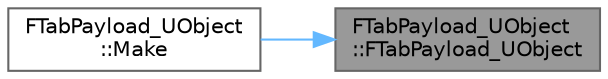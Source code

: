 digraph "FTabPayload_UObject::FTabPayload_UObject"
{
 // INTERACTIVE_SVG=YES
 // LATEX_PDF_SIZE
  bgcolor="transparent";
  edge [fontname=Helvetica,fontsize=10,labelfontname=Helvetica,labelfontsize=10];
  node [fontname=Helvetica,fontsize=10,shape=box,height=0.2,width=0.4];
  rankdir="RL";
  Node1 [id="Node000001",label="FTabPayload_UObject\l::FTabPayload_UObject",height=0.2,width=0.4,color="gray40", fillcolor="grey60", style="filled", fontcolor="black",tooltip=" "];
  Node1 -> Node2 [id="edge1_Node000001_Node000002",dir="back",color="steelblue1",style="solid",tooltip=" "];
  Node2 [id="Node000002",label="FTabPayload_UObject\l::Make",height=0.2,width=0.4,color="grey40", fillcolor="white", style="filled",URL="$d6/d2e/structFTabPayload__UObject.html#a78e6a04c40ec10b14cf8624ff32b13b9",tooltip=" "];
}

